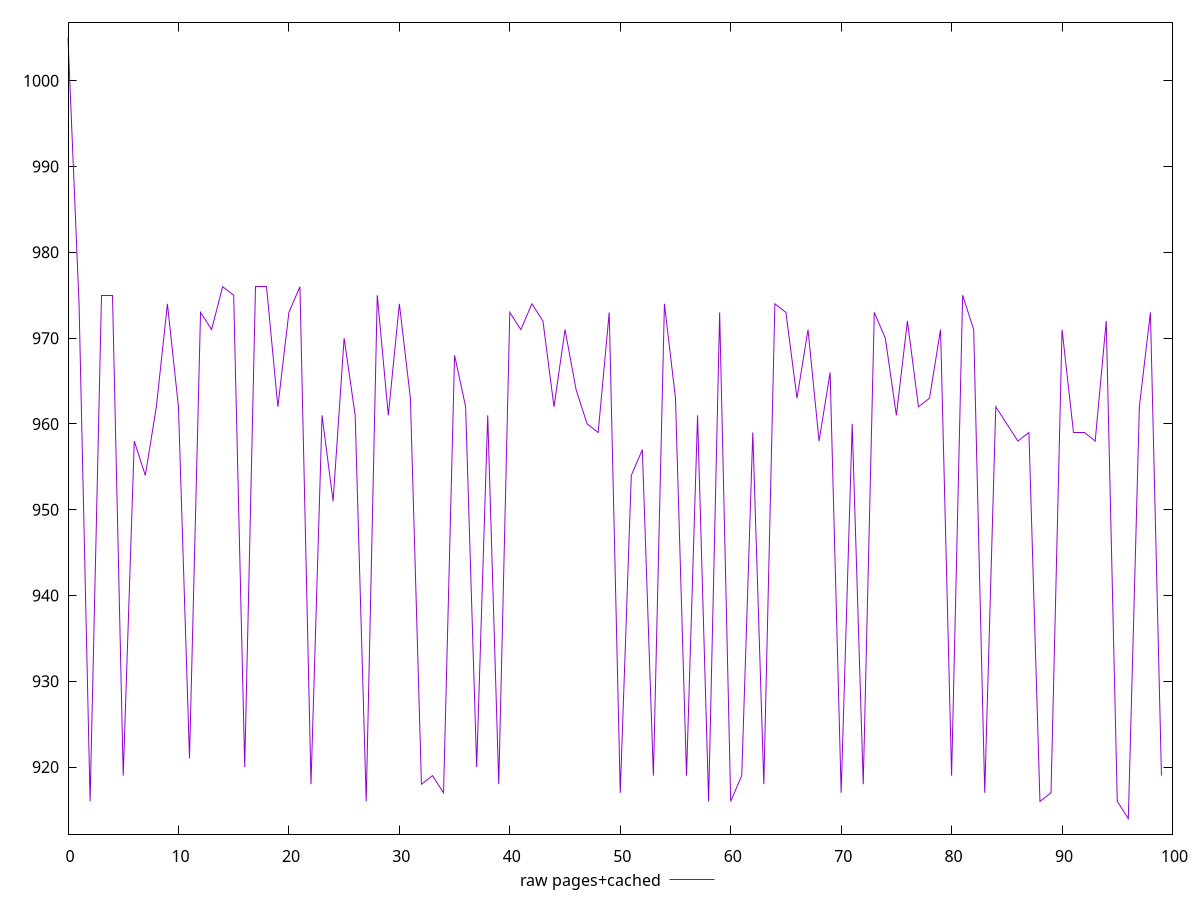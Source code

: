 $_rawPagesCached <<EOF
1005
974
916
975
975
919
958
954
962
974
962
921
973
971
976
975
920
976
976
962
973
976
918
961
951
970
961
916
975
961
974
963
918
919
917
968
962
920
961
918
973
971
974
972
962
971
964
960
959
973
917
954
957
919
974
963
919
961
916
973
916
919
959
918
974
973
963
971
958
966
917
960
918
973
970
961
972
962
963
971
919
975
971
917
962
960
958
959
916
917
971
959
959
958
972
916
914
962
973
919
EOF
set key outside below
set terminal pngcairo
set output "report_00006_2020-11-02T20-21-41.718Z/render-blocking-resources/pages+cached//raw.png"
set yrange [912.18:1006.82]
plot $_rawPagesCached title "raw pages+cached" with line ,